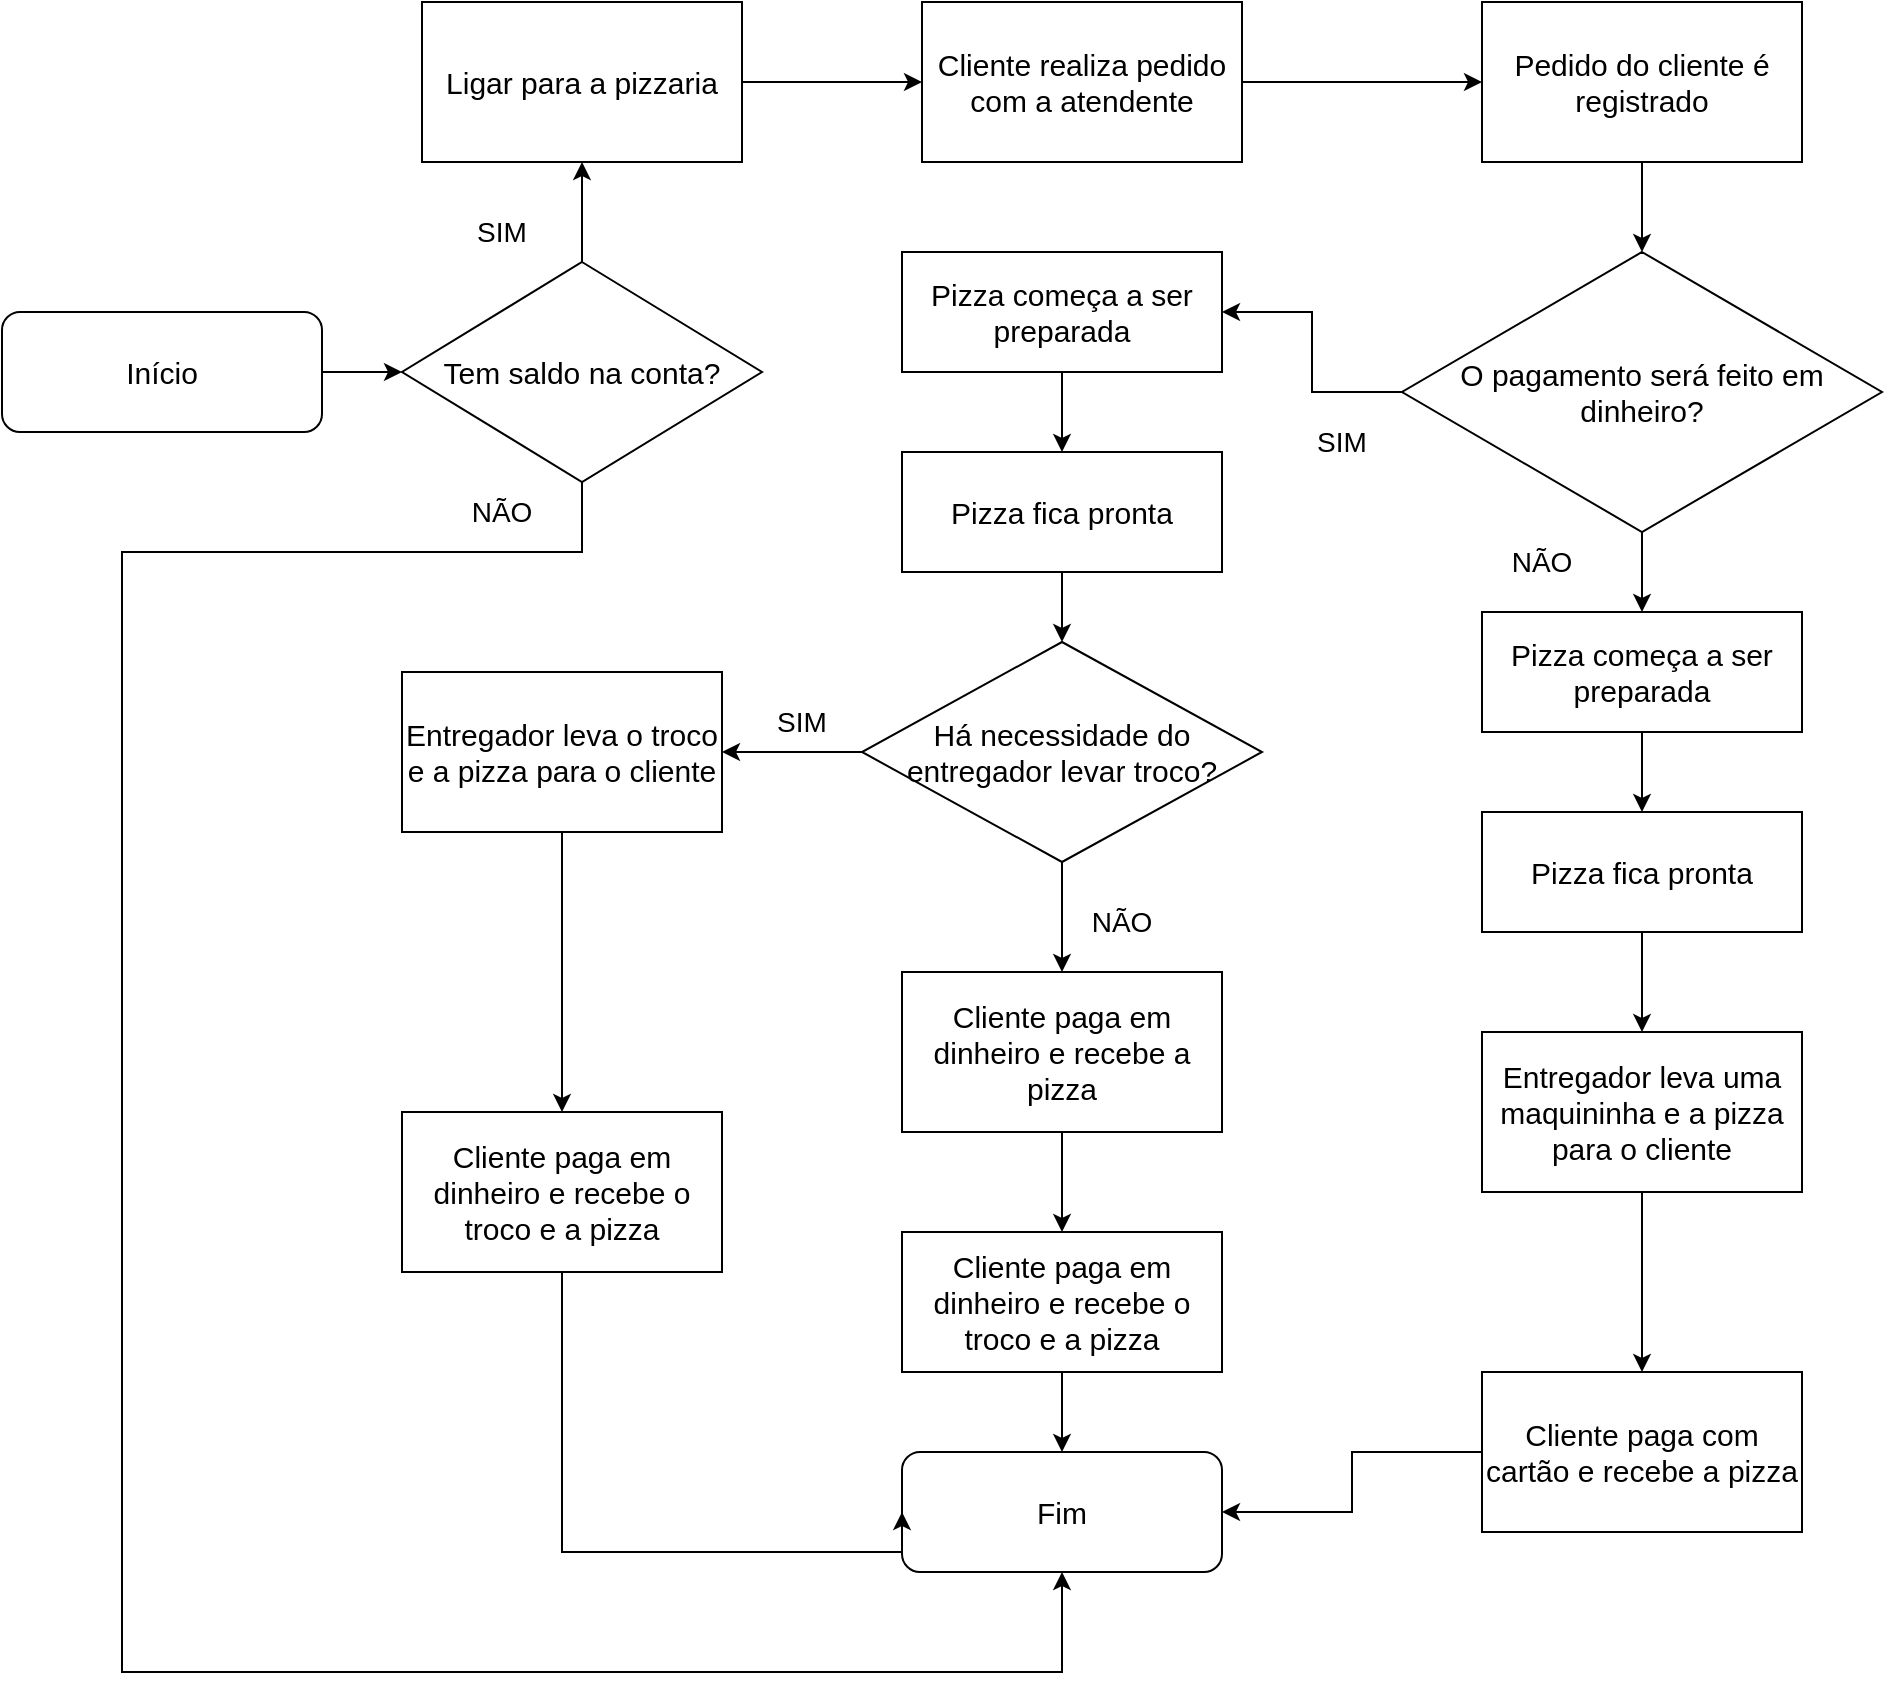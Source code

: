 <mxfile version="21.7.2" type="github">
  <diagram name="Page-1" id="Y-RsnVMIKMuv8frL5ZEY">
    <mxGraphModel dx="1556" dy="871" grid="1" gridSize="10" guides="1" tooltips="1" connect="1" arrows="1" fold="1" page="1" pageScale="1" pageWidth="850" pageHeight="1100" math="0" shadow="0">
      <root>
        <mxCell id="0" />
        <mxCell id="1" parent="0" />
        <mxCell id="eJFCrXcZ_60GVSOa78Gy-30" style="edgeStyle=orthogonalEdgeStyle;rounded=0;orthogonalLoop=1;jettySize=auto;html=1;exitX=1;exitY=0.5;exitDx=0;exitDy=0;entryX=0;entryY=0.5;entryDx=0;entryDy=0;" edge="1" parent="1" source="eJFCrXcZ_60GVSOa78Gy-1" target="eJFCrXcZ_60GVSOa78Gy-4">
          <mxGeometry relative="1" as="geometry" />
        </mxCell>
        <mxCell id="eJFCrXcZ_60GVSOa78Gy-1" value="&lt;font style=&quot;font-size: 15px;&quot;&gt;Início&lt;/font&gt;" style="rounded=1;whiteSpace=wrap;html=1;" vertex="1" parent="1">
          <mxGeometry x="40" y="180" width="160" height="60" as="geometry" />
        </mxCell>
        <mxCell id="eJFCrXcZ_60GVSOa78Gy-3" value="&lt;font style=&quot;font-size: 15px;&quot;&gt;Fim&lt;/font&gt;" style="rounded=1;whiteSpace=wrap;html=1;" vertex="1" parent="1">
          <mxGeometry x="490" y="750" width="160" height="60" as="geometry" />
        </mxCell>
        <mxCell id="eJFCrXcZ_60GVSOa78Gy-31" style="edgeStyle=orthogonalEdgeStyle;rounded=0;orthogonalLoop=1;jettySize=auto;html=1;exitX=0.5;exitY=1;exitDx=0;exitDy=0;entryX=0.5;entryY=1;entryDx=0;entryDy=0;" edge="1" parent="1" source="eJFCrXcZ_60GVSOa78Gy-4" target="eJFCrXcZ_60GVSOa78Gy-3">
          <mxGeometry relative="1" as="geometry">
            <Array as="points">
              <mxPoint x="330" y="300" />
              <mxPoint x="100" y="300" />
              <mxPoint x="100" y="860" />
              <mxPoint x="570" y="860" />
            </Array>
          </mxGeometry>
        </mxCell>
        <mxCell id="eJFCrXcZ_60GVSOa78Gy-32" style="edgeStyle=orthogonalEdgeStyle;rounded=0;orthogonalLoop=1;jettySize=auto;html=1;exitX=0.5;exitY=0;exitDx=0;exitDy=0;entryX=0.5;entryY=1;entryDx=0;entryDy=0;" edge="1" parent="1" source="eJFCrXcZ_60GVSOa78Gy-4" target="eJFCrXcZ_60GVSOa78Gy-26">
          <mxGeometry relative="1" as="geometry" />
        </mxCell>
        <mxCell id="eJFCrXcZ_60GVSOa78Gy-4" value="&lt;font style=&quot;font-size: 15px;&quot;&gt;Tem saldo na conta?&lt;/font&gt;" style="rhombus;whiteSpace=wrap;html=1;" vertex="1" parent="1">
          <mxGeometry x="240" y="155" width="180" height="110" as="geometry" />
        </mxCell>
        <mxCell id="eJFCrXcZ_60GVSOa78Gy-34" style="edgeStyle=orthogonalEdgeStyle;rounded=0;orthogonalLoop=1;jettySize=auto;html=1;exitX=1;exitY=0.5;exitDx=0;exitDy=0;entryX=0;entryY=0.5;entryDx=0;entryDy=0;" edge="1" parent="1" source="eJFCrXcZ_60GVSOa78Gy-5" target="eJFCrXcZ_60GVSOa78Gy-18">
          <mxGeometry relative="1" as="geometry" />
        </mxCell>
        <mxCell id="eJFCrXcZ_60GVSOa78Gy-5" value="&lt;span style=&quot;font-size: 15px;&quot;&gt;Cliente realiza pedido com a atendente&lt;/span&gt;" style="rounded=0;whiteSpace=wrap;html=1;" vertex="1" parent="1">
          <mxGeometry x="500" y="25" width="160" height="80" as="geometry" />
        </mxCell>
        <mxCell id="eJFCrXcZ_60GVSOa78Gy-65" value="" style="edgeStyle=orthogonalEdgeStyle;rounded=0;orthogonalLoop=1;jettySize=auto;html=1;" edge="1" parent="1" source="eJFCrXcZ_60GVSOa78Gy-6" target="eJFCrXcZ_60GVSOa78Gy-63">
          <mxGeometry relative="1" as="geometry" />
        </mxCell>
        <mxCell id="eJFCrXcZ_60GVSOa78Gy-6" value="&lt;span style=&quot;font-size: 15px;&quot;&gt;Pizza começa a ser preparada&lt;/span&gt;" style="rounded=0;whiteSpace=wrap;html=1;" vertex="1" parent="1">
          <mxGeometry x="780" y="330" width="160" height="60" as="geometry" />
        </mxCell>
        <mxCell id="eJFCrXcZ_60GVSOa78Gy-64" value="" style="edgeStyle=orthogonalEdgeStyle;rounded=0;orthogonalLoop=1;jettySize=auto;html=1;" edge="1" parent="1" source="eJFCrXcZ_60GVSOa78Gy-10" target="eJFCrXcZ_60GVSOa78Gy-6">
          <mxGeometry relative="1" as="geometry" />
        </mxCell>
        <mxCell id="eJFCrXcZ_60GVSOa78Gy-70" style="edgeStyle=orthogonalEdgeStyle;rounded=0;orthogonalLoop=1;jettySize=auto;html=1;exitX=0;exitY=0.5;exitDx=0;exitDy=0;entryX=1;entryY=0.5;entryDx=0;entryDy=0;" edge="1" parent="1" source="eJFCrXcZ_60GVSOa78Gy-10" target="eJFCrXcZ_60GVSOa78Gy-68">
          <mxGeometry relative="1" as="geometry" />
        </mxCell>
        <mxCell id="eJFCrXcZ_60GVSOa78Gy-10" value="&lt;span style=&quot;font-size: 15px;&quot;&gt;O pagamento será feito em dinheiro?&lt;/span&gt;" style="rhombus;whiteSpace=wrap;html=1;" vertex="1" parent="1">
          <mxGeometry x="740" y="150" width="240" height="140" as="geometry" />
        </mxCell>
        <mxCell id="eJFCrXcZ_60GVSOa78Gy-43" style="edgeStyle=orthogonalEdgeStyle;rounded=0;orthogonalLoop=1;jettySize=auto;html=1;exitX=0.5;exitY=1;exitDx=0;exitDy=0;entryX=0.5;entryY=0;entryDx=0;entryDy=0;" edge="1" parent="1" source="eJFCrXcZ_60GVSOa78Gy-17" target="eJFCrXcZ_60GVSOa78Gy-27">
          <mxGeometry relative="1" as="geometry" />
        </mxCell>
        <mxCell id="eJFCrXcZ_60GVSOa78Gy-17" value="&lt;span style=&quot;font-size: 15px;&quot;&gt;Entregador leva uma maquininha e a pizza para o cliente&lt;/span&gt;" style="rounded=0;whiteSpace=wrap;html=1;" vertex="1" parent="1">
          <mxGeometry x="780" y="540" width="160" height="80" as="geometry" />
        </mxCell>
        <mxCell id="eJFCrXcZ_60GVSOa78Gy-62" value="" style="edgeStyle=orthogonalEdgeStyle;rounded=0;orthogonalLoop=1;jettySize=auto;html=1;" edge="1" parent="1" source="eJFCrXcZ_60GVSOa78Gy-18" target="eJFCrXcZ_60GVSOa78Gy-10">
          <mxGeometry relative="1" as="geometry" />
        </mxCell>
        <mxCell id="eJFCrXcZ_60GVSOa78Gy-18" value="&lt;span style=&quot;font-size: 15px;&quot;&gt;Pedido do cliente é registrado&lt;/span&gt;" style="rounded=0;whiteSpace=wrap;html=1;" vertex="1" parent="1">
          <mxGeometry x="780" y="25" width="160" height="80" as="geometry" />
        </mxCell>
        <mxCell id="eJFCrXcZ_60GVSOa78Gy-47" style="edgeStyle=orthogonalEdgeStyle;rounded=0;orthogonalLoop=1;jettySize=auto;html=1;exitX=0.5;exitY=1;exitDx=0;exitDy=0;entryX=0.5;entryY=0;entryDx=0;entryDy=0;" edge="1" parent="1" source="eJFCrXcZ_60GVSOa78Gy-24" target="eJFCrXcZ_60GVSOa78Gy-28">
          <mxGeometry relative="1" as="geometry" />
        </mxCell>
        <mxCell id="eJFCrXcZ_60GVSOa78Gy-24" value="&lt;span style=&quot;font-size: 15px;&quot;&gt;Entregador leva o troco e a pizza para o cliente&lt;/span&gt;" style="rounded=0;whiteSpace=wrap;html=1;" vertex="1" parent="1">
          <mxGeometry x="240" y="360" width="160" height="80" as="geometry" />
        </mxCell>
        <mxCell id="eJFCrXcZ_60GVSOa78Gy-46" style="edgeStyle=orthogonalEdgeStyle;rounded=0;orthogonalLoop=1;jettySize=auto;html=1;exitX=0;exitY=0.5;exitDx=0;exitDy=0;entryX=1;entryY=0.5;entryDx=0;entryDy=0;" edge="1" parent="1" source="eJFCrXcZ_60GVSOa78Gy-25" target="eJFCrXcZ_60GVSOa78Gy-24">
          <mxGeometry relative="1" as="geometry" />
        </mxCell>
        <mxCell id="eJFCrXcZ_60GVSOa78Gy-48" style="edgeStyle=orthogonalEdgeStyle;rounded=0;orthogonalLoop=1;jettySize=auto;html=1;exitX=0.5;exitY=1;exitDx=0;exitDy=0;entryX=0.5;entryY=0;entryDx=0;entryDy=0;" edge="1" parent="1" source="eJFCrXcZ_60GVSOa78Gy-25" target="eJFCrXcZ_60GVSOa78Gy-29">
          <mxGeometry relative="1" as="geometry" />
        </mxCell>
        <mxCell id="eJFCrXcZ_60GVSOa78Gy-25" value="&lt;span style=&quot;font-size: 15px;&quot;&gt;Há necessidade do entregador levar troco?&lt;/span&gt;" style="rhombus;whiteSpace=wrap;html=1;" vertex="1" parent="1">
          <mxGeometry x="470" y="345" width="200" height="110" as="geometry" />
        </mxCell>
        <mxCell id="eJFCrXcZ_60GVSOa78Gy-33" style="edgeStyle=orthogonalEdgeStyle;rounded=0;orthogonalLoop=1;jettySize=auto;html=1;exitX=1;exitY=0.5;exitDx=0;exitDy=0;entryX=0;entryY=0.5;entryDx=0;entryDy=0;" edge="1" parent="1" source="eJFCrXcZ_60GVSOa78Gy-26" target="eJFCrXcZ_60GVSOa78Gy-5">
          <mxGeometry relative="1" as="geometry" />
        </mxCell>
        <mxCell id="eJFCrXcZ_60GVSOa78Gy-26" value="&lt;span style=&quot;font-size: 15px;&quot;&gt;Ligar para a pizzaria&lt;/span&gt;" style="rounded=0;whiteSpace=wrap;html=1;" vertex="1" parent="1">
          <mxGeometry x="250" y="25" width="160" height="80" as="geometry" />
        </mxCell>
        <mxCell id="eJFCrXcZ_60GVSOa78Gy-44" style="edgeStyle=orthogonalEdgeStyle;rounded=0;orthogonalLoop=1;jettySize=auto;html=1;exitX=0;exitY=0.5;exitDx=0;exitDy=0;entryX=1;entryY=0.5;entryDx=0;entryDy=0;" edge="1" parent="1" source="eJFCrXcZ_60GVSOa78Gy-27" target="eJFCrXcZ_60GVSOa78Gy-3">
          <mxGeometry relative="1" as="geometry" />
        </mxCell>
        <mxCell id="eJFCrXcZ_60GVSOa78Gy-27" value="&lt;span style=&quot;font-size: 15px;&quot;&gt;Cliente paga com cartão e recebe a pizza&lt;/span&gt;" style="rounded=0;whiteSpace=wrap;html=1;" vertex="1" parent="1">
          <mxGeometry x="780" y="710" width="160" height="80" as="geometry" />
        </mxCell>
        <mxCell id="eJFCrXcZ_60GVSOa78Gy-49" style="edgeStyle=orthogonalEdgeStyle;rounded=0;orthogonalLoop=1;jettySize=auto;html=1;exitX=0.5;exitY=1;exitDx=0;exitDy=0;entryX=0;entryY=0.5;entryDx=0;entryDy=0;" edge="1" parent="1" source="eJFCrXcZ_60GVSOa78Gy-28" target="eJFCrXcZ_60GVSOa78Gy-3">
          <mxGeometry relative="1" as="geometry">
            <Array as="points">
              <mxPoint x="320" y="800" />
            </Array>
          </mxGeometry>
        </mxCell>
        <mxCell id="eJFCrXcZ_60GVSOa78Gy-28" value="&lt;span style=&quot;font-size: 15px;&quot;&gt;Cliente paga em dinheiro e recebe o troco e a pizza&lt;/span&gt;" style="rounded=0;whiteSpace=wrap;html=1;" vertex="1" parent="1">
          <mxGeometry x="240" y="580" width="160" height="80" as="geometry" />
        </mxCell>
        <mxCell id="eJFCrXcZ_60GVSOa78Gy-73" value="" style="edgeStyle=orthogonalEdgeStyle;rounded=0;orthogonalLoop=1;jettySize=auto;html=1;" edge="1" parent="1" source="eJFCrXcZ_60GVSOa78Gy-29" target="eJFCrXcZ_60GVSOa78Gy-59">
          <mxGeometry relative="1" as="geometry" />
        </mxCell>
        <mxCell id="eJFCrXcZ_60GVSOa78Gy-29" value="&lt;span style=&quot;font-size: 15px;&quot;&gt;Cliente paga em dinheiro e recebe a pizza&lt;/span&gt;" style="rounded=0;whiteSpace=wrap;html=1;" vertex="1" parent="1">
          <mxGeometry x="490" y="510" width="160" height="80" as="geometry" />
        </mxCell>
        <mxCell id="eJFCrXcZ_60GVSOa78Gy-51" value="&lt;font style=&quot;font-size: 14px;&quot;&gt;NÃO&lt;/font&gt;" style="text;html=1;strokeColor=none;fillColor=none;align=center;verticalAlign=middle;whiteSpace=wrap;rounded=0;" vertex="1" parent="1">
          <mxGeometry x="260" y="265" width="60" height="30" as="geometry" />
        </mxCell>
        <mxCell id="eJFCrXcZ_60GVSOa78Gy-52" value="&lt;span style=&quot;font-size: 14px;&quot;&gt;SIM&lt;/span&gt;" style="text;html=1;strokeColor=none;fillColor=none;align=center;verticalAlign=middle;whiteSpace=wrap;rounded=0;" vertex="1" parent="1">
          <mxGeometry x="260" y="125" width="60" height="30" as="geometry" />
        </mxCell>
        <mxCell id="eJFCrXcZ_60GVSOa78Gy-53" value="&lt;span style=&quot;font-size: 14px;&quot;&gt;SIM&lt;/span&gt;" style="text;html=1;strokeColor=none;fillColor=none;align=center;verticalAlign=middle;whiteSpace=wrap;rounded=0;" vertex="1" parent="1">
          <mxGeometry x="680" y="230" width="60" height="30" as="geometry" />
        </mxCell>
        <mxCell id="eJFCrXcZ_60GVSOa78Gy-54" value="&lt;span style=&quot;font-size: 14px;&quot;&gt;SIM&lt;/span&gt;" style="text;html=1;strokeColor=none;fillColor=none;align=center;verticalAlign=middle;whiteSpace=wrap;rounded=0;" vertex="1" parent="1">
          <mxGeometry x="410" y="370" width="60" height="30" as="geometry" />
        </mxCell>
        <mxCell id="eJFCrXcZ_60GVSOa78Gy-55" value="&lt;font style=&quot;font-size: 14px;&quot;&gt;NÃO&lt;/font&gt;" style="text;html=1;strokeColor=none;fillColor=none;align=center;verticalAlign=middle;whiteSpace=wrap;rounded=0;" vertex="1" parent="1">
          <mxGeometry x="780" y="290" width="60" height="30" as="geometry" />
        </mxCell>
        <mxCell id="eJFCrXcZ_60GVSOa78Gy-56" value="&lt;font style=&quot;font-size: 14px;&quot;&gt;NÃO&lt;/font&gt;" style="text;html=1;strokeColor=none;fillColor=none;align=center;verticalAlign=middle;whiteSpace=wrap;rounded=0;" vertex="1" parent="1">
          <mxGeometry x="570" y="470" width="60" height="30" as="geometry" />
        </mxCell>
        <mxCell id="eJFCrXcZ_60GVSOa78Gy-60" value="" style="edgeStyle=orthogonalEdgeStyle;rounded=0;orthogonalLoop=1;jettySize=auto;html=1;" edge="1" parent="1" source="eJFCrXcZ_60GVSOa78Gy-59" target="eJFCrXcZ_60GVSOa78Gy-3">
          <mxGeometry relative="1" as="geometry" />
        </mxCell>
        <mxCell id="eJFCrXcZ_60GVSOa78Gy-59" value="&lt;span style=&quot;font-size: 15px;&quot;&gt;Cliente paga em dinheiro e recebe o troco e a pizza&lt;/span&gt;" style="rounded=0;whiteSpace=wrap;html=1;" vertex="1" parent="1">
          <mxGeometry x="490" y="640" width="160" height="70" as="geometry" />
        </mxCell>
        <mxCell id="eJFCrXcZ_60GVSOa78Gy-67" style="edgeStyle=orthogonalEdgeStyle;rounded=0;orthogonalLoop=1;jettySize=auto;html=1;exitX=0.5;exitY=1;exitDx=0;exitDy=0;entryX=0.5;entryY=0;entryDx=0;entryDy=0;" edge="1" parent="1" source="eJFCrXcZ_60GVSOa78Gy-63" target="eJFCrXcZ_60GVSOa78Gy-17">
          <mxGeometry relative="1" as="geometry" />
        </mxCell>
        <mxCell id="eJFCrXcZ_60GVSOa78Gy-63" value="&lt;span style=&quot;font-size: 15px;&quot;&gt;Pizza fica pronta&lt;/span&gt;" style="rounded=0;whiteSpace=wrap;html=1;" vertex="1" parent="1">
          <mxGeometry x="780" y="430" width="160" height="60" as="geometry" />
        </mxCell>
        <mxCell id="eJFCrXcZ_60GVSOa78Gy-71" value="" style="edgeStyle=orthogonalEdgeStyle;rounded=0;orthogonalLoop=1;jettySize=auto;html=1;" edge="1" parent="1" source="eJFCrXcZ_60GVSOa78Gy-68" target="eJFCrXcZ_60GVSOa78Gy-69">
          <mxGeometry relative="1" as="geometry" />
        </mxCell>
        <mxCell id="eJFCrXcZ_60GVSOa78Gy-68" value="&lt;span style=&quot;font-size: 15px;&quot;&gt;Pizza começa a ser preparada&lt;/span&gt;" style="rounded=0;whiteSpace=wrap;html=1;" vertex="1" parent="1">
          <mxGeometry x="490" y="150" width="160" height="60" as="geometry" />
        </mxCell>
        <mxCell id="eJFCrXcZ_60GVSOa78Gy-72" value="" style="edgeStyle=orthogonalEdgeStyle;rounded=0;orthogonalLoop=1;jettySize=auto;html=1;" edge="1" parent="1" source="eJFCrXcZ_60GVSOa78Gy-69" target="eJFCrXcZ_60GVSOa78Gy-25">
          <mxGeometry relative="1" as="geometry" />
        </mxCell>
        <mxCell id="eJFCrXcZ_60GVSOa78Gy-69" value="&lt;span style=&quot;font-size: 15px;&quot;&gt;Pizza fica pronta&lt;/span&gt;" style="rounded=0;whiteSpace=wrap;html=1;" vertex="1" parent="1">
          <mxGeometry x="490" y="250" width="160" height="60" as="geometry" />
        </mxCell>
      </root>
    </mxGraphModel>
  </diagram>
</mxfile>
